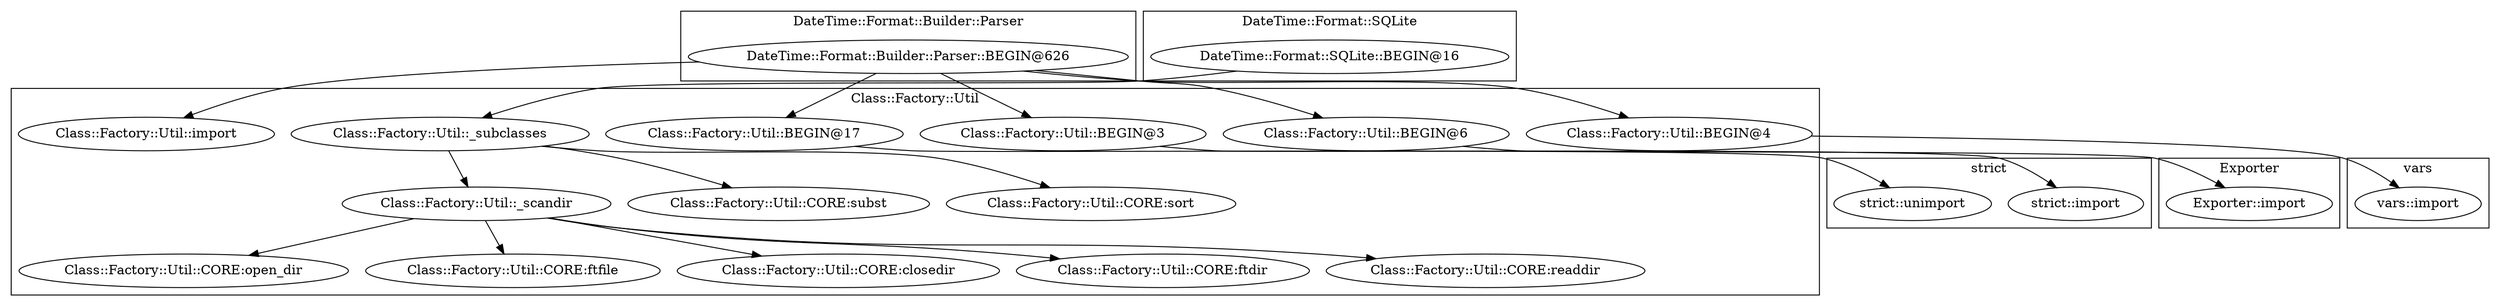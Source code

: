 digraph {
graph [overlap=false]
subgraph cluster_DateTime_Format_Builder_Parser {
	label="DateTime::Format::Builder::Parser";
	"DateTime::Format::Builder::Parser::BEGIN@626";
}
subgraph cluster_Exporter {
	label="Exporter";
	"Exporter::import";
}
subgraph cluster_Class_Factory_Util {
	label="Class::Factory::Util";
	"Class::Factory::Util::CORE:open_dir";
	"Class::Factory::Util::BEGIN@17";
	"Class::Factory::Util::CORE:ftfile";
	"Class::Factory::Util::BEGIN@6";
	"Class::Factory::Util::BEGIN@3";
	"Class::Factory::Util::CORE:subst";
	"Class::Factory::Util::CORE:sort";
	"Class::Factory::Util::_scandir";
	"Class::Factory::Util::_subclasses";
	"Class::Factory::Util::CORE:closedir";
	"Class::Factory::Util::CORE:ftdir";
	"Class::Factory::Util::BEGIN@4";
	"Class::Factory::Util::import";
	"Class::Factory::Util::CORE:readdir";
}
subgraph cluster_vars {
	label="vars";
	"vars::import";
}
subgraph cluster_DateTime_Format_SQLite {
	label="DateTime::Format::SQLite";
	"DateTime::Format::SQLite::BEGIN@16";
}
subgraph cluster_strict {
	label="strict";
	"strict::import";
	"strict::unimport";
}
"DateTime::Format::Builder::Parser::BEGIN@626" -> "Class::Factory::Util::BEGIN@3";
"Class::Factory::Util::BEGIN@6" -> "Exporter::import";
"Class::Factory::Util::_scandir" -> "Class::Factory::Util::CORE:readdir";
"Class::Factory::Util::_scandir" -> "Class::Factory::Util::CORE:ftfile";
"DateTime::Format::Builder::Parser::BEGIN@626" -> "Class::Factory::Util::BEGIN@6";
"Class::Factory::Util::_subclasses" -> "Class::Factory::Util::CORE:subst";
"Class::Factory::Util::_scandir" -> "Class::Factory::Util::CORE:ftdir";
"Class::Factory::Util::_subclasses" -> "Class::Factory::Util::_scandir";
"Class::Factory::Util::BEGIN@17" -> "strict::unimport";
"Class::Factory::Util::BEGIN@4" -> "vars::import";
"DateTime::Format::SQLite::BEGIN@16" -> "Class::Factory::Util::_subclasses";
"DateTime::Format::Builder::Parser::BEGIN@626" -> "Class::Factory::Util::import";
"Class::Factory::Util::_subclasses" -> "Class::Factory::Util::CORE:sort";
"Class::Factory::Util::BEGIN@3" -> "strict::import";
"DateTime::Format::Builder::Parser::BEGIN@626" -> "Class::Factory::Util::BEGIN@17";
"DateTime::Format::Builder::Parser::BEGIN@626" -> "Class::Factory::Util::BEGIN@4";
"Class::Factory::Util::_scandir" -> "Class::Factory::Util::CORE:closedir";
"Class::Factory::Util::_scandir" -> "Class::Factory::Util::CORE:open_dir";
}
